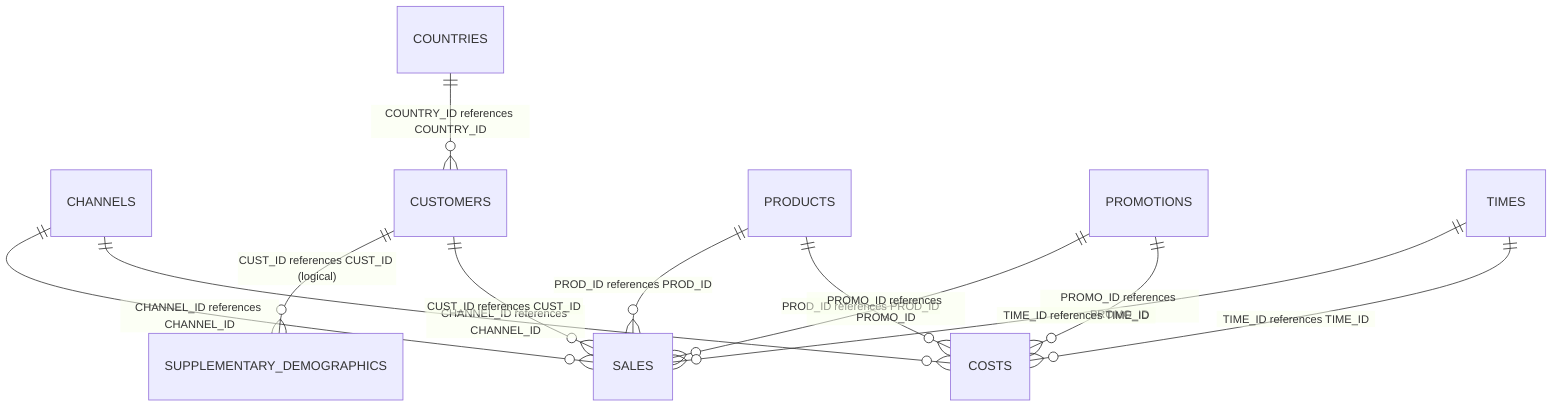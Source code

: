 erDiagram
    CHANNELS { }
    COSTS { }
    COUNTRIES { }
    CUSTOMERS { }
    PRODUCTS { }
    PROMOTIONS { }
    SALES { }
    SUPPLEMENTARY_DEMOGRAPHICS { }
    TIMES { }
    TIMES ||--o{ COSTS : "TIME_ID references TIME_ID"
    CHANNELS ||--o{ COSTS : "CHANNEL_ID references CHANNEL_ID"
    PRODUCTS ||--o{ COSTS : "PROD_ID references PROD_ID"
    PROMOTIONS ||--o{ COSTS : "PROMO_ID references PROMO_ID"
    COUNTRIES ||--o{ CUSTOMERS : "COUNTRY_ID references COUNTRY_ID"
    PRODUCTS ||--o{ SALES : "PROD_ID references PROD_ID"
    PROMOTIONS ||--o{ SALES : "PROMO_ID references PROMO_ID"
    TIMES ||--o{ SALES : "TIME_ID references TIME_ID"
    CHANNELS ||--o{ SALES : "CHANNEL_ID references CHANNEL_ID"
    CUSTOMERS ||--o{ SALES : "CUST_ID references CUST_ID"
    CUSTOMERS ||--o{ SUPPLEMENTARY_DEMOGRAPHICS : "CUST_ID references CUST_ID (logical)"